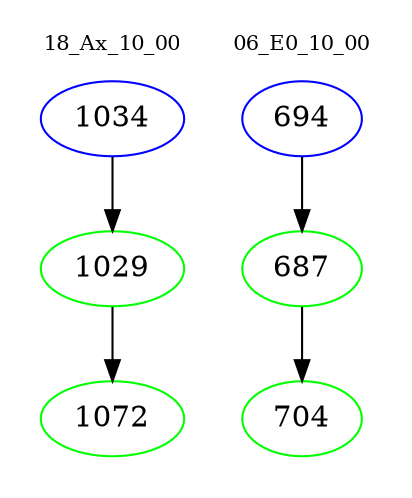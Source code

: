 digraph{
subgraph cluster_0 {
color = white
label = "18_Ax_10_00";
fontsize=10;
T0_1034 [label="1034", color="blue"]
T0_1034 -> T0_1029 [color="black"]
T0_1029 [label="1029", color="green"]
T0_1029 -> T0_1072 [color="black"]
T0_1072 [label="1072", color="green"]
}
subgraph cluster_1 {
color = white
label = "06_E0_10_00";
fontsize=10;
T1_694 [label="694", color="blue"]
T1_694 -> T1_687 [color="black"]
T1_687 [label="687", color="green"]
T1_687 -> T1_704 [color="black"]
T1_704 [label="704", color="green"]
}
}

